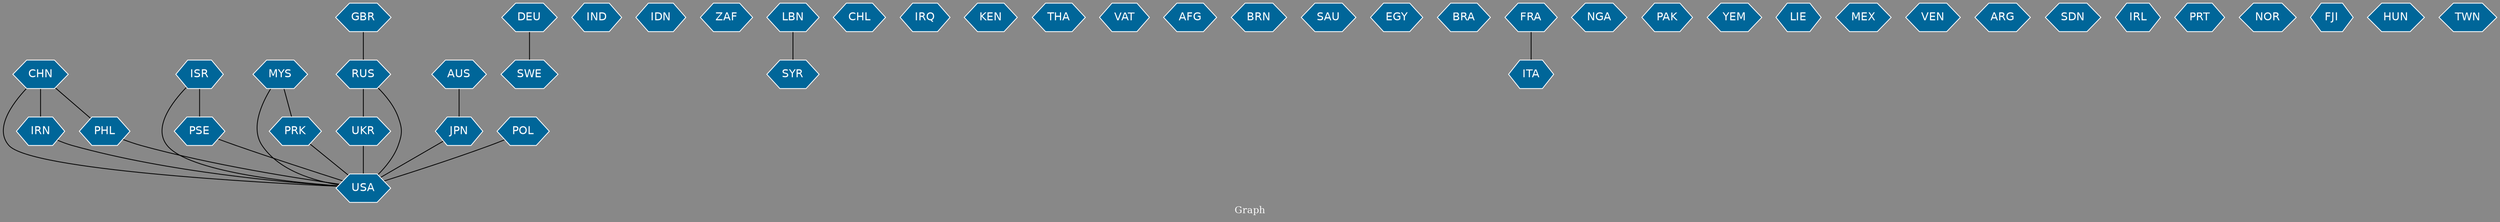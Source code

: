 // Countries together in item graph
graph {
	graph [bgcolor="#888888" fontcolor=white fontsize=12 label="Graph" outputorder=edgesfirst overlap=prism]
	node [color=white fillcolor="#006699" fontcolor=white fontname=Helvetica shape=hexagon style=filled]
	edge [arrowhead=open color=black fontcolor=white fontname=Courier fontsize=12]
		UKR [label=UKR]
		USA [label=USA]
		IRN [label=IRN]
		DEU [label=DEU]
		ISR [label=ISR]
		PSE [label=PSE]
		MYS [label=MYS]
		IND [label=IND]
		IDN [label=IDN]
		ZAF [label=ZAF]
		RUS [label=RUS]
		SYR [label=SYR]
		CHL [label=CHL]
		IRQ [label=IRQ]
		KEN [label=KEN]
		GBR [label=GBR]
		THA [label=THA]
		VAT [label=VAT]
		CHN [label=CHN]
		PHL [label=PHL]
		LBN [label=LBN]
		AFG [label=AFG]
		BRN [label=BRN]
		PRK [label=PRK]
		SAU [label=SAU]
		EGY [label=EGY]
		BRA [label=BRA]
		AUS [label=AUS]
		FRA [label=FRA]
		ITA [label=ITA]
		JPN [label=JPN]
		NGA [label=NGA]
		PAK [label=PAK]
		YEM [label=YEM]
		LIE [label=LIE]
		POL [label=POL]
		MEX [label=MEX]
		VEN [label=VEN]
		ARG [label=ARG]
		SDN [label=SDN]
		IRL [label=IRL]
		SWE [label=SWE]
		PRT [label=PRT]
		NOR [label=NOR]
		FJI [label=FJI]
		HUN [label=HUN]
		TWN [label=TWN]
			AUS -- JPN [weight=1]
			DEU -- SWE [weight=1]
			GBR -- RUS [weight=1]
			ISR -- PSE [weight=2]
			CHN -- PHL [weight=2]
			PHL -- USA [weight=3]
			MYS -- USA [weight=1]
			RUS -- USA [weight=7]
			PSE -- USA [weight=1]
			CHN -- USA [weight=2]
			UKR -- USA [weight=7]
			RUS -- UKR [weight=15]
			POL -- USA [weight=1]
			MYS -- PRK [weight=1]
			CHN -- IRN [weight=1]
			IRN -- USA [weight=1]
			FRA -- ITA [weight=1]
			LBN -- SYR [weight=1]
			ISR -- USA [weight=1]
			JPN -- USA [weight=2]
			PRK -- USA [weight=1]
}
